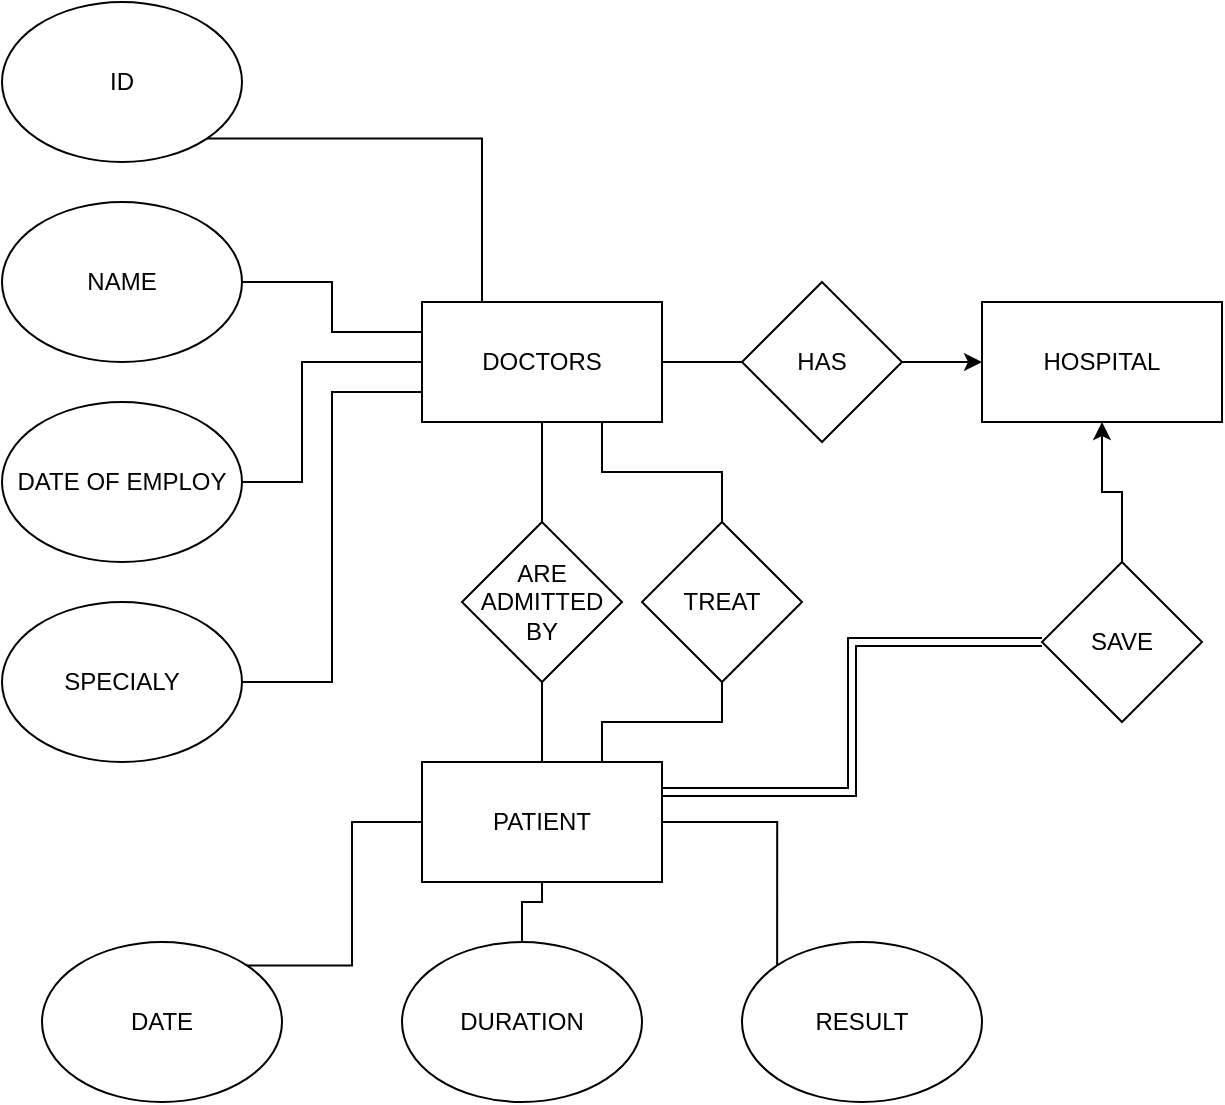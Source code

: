 <mxfile version="24.6.4" type="device">
  <diagram id="R2lEEEUBdFMjLlhIrx00" name="Page-1">
    <mxGraphModel dx="838" dy="423" grid="1" gridSize="10" guides="1" tooltips="1" connect="1" arrows="1" fold="1" page="1" pageScale="1" pageWidth="850" pageHeight="1100" math="0" shadow="0" extFonts="Permanent Marker^https://fonts.googleapis.com/css?family=Permanent+Marker">
      <root>
        <mxCell id="0" />
        <mxCell id="1" parent="0" />
        <mxCell id="ORWHl0Uz2HMiyAtqklrK-9" value="" style="edgeStyle=orthogonalEdgeStyle;rounded=0;orthogonalLoop=1;jettySize=auto;html=1;" edge="1" parent="1" source="ORWHl0Uz2HMiyAtqklrK-1" target="ORWHl0Uz2HMiyAtqklrK-3">
          <mxGeometry relative="1" as="geometry" />
        </mxCell>
        <mxCell id="ORWHl0Uz2HMiyAtqklrK-1" value="HAS" style="rhombus;whiteSpace=wrap;html=1;" vertex="1" parent="1">
          <mxGeometry x="540" y="280" width="80" height="80" as="geometry" />
        </mxCell>
        <mxCell id="ORWHl0Uz2HMiyAtqklrK-11" value="" style="edgeStyle=orthogonalEdgeStyle;rounded=0;orthogonalLoop=1;jettySize=auto;html=1;endArrow=none;endFill=0;" edge="1" parent="1" source="ORWHl0Uz2HMiyAtqklrK-2" target="ORWHl0Uz2HMiyAtqklrK-1">
          <mxGeometry relative="1" as="geometry" />
        </mxCell>
        <mxCell id="ORWHl0Uz2HMiyAtqklrK-2" value="DOCTORS" style="rounded=0;whiteSpace=wrap;html=1;" vertex="1" parent="1">
          <mxGeometry x="380" y="290" width="120" height="60" as="geometry" />
        </mxCell>
        <mxCell id="ORWHl0Uz2HMiyAtqklrK-3" value="HOSPITAL" style="rounded=0;whiteSpace=wrap;html=1;" vertex="1" parent="1">
          <mxGeometry x="660" y="290" width="120" height="60" as="geometry" />
        </mxCell>
        <mxCell id="ORWHl0Uz2HMiyAtqklrK-26" style="edgeStyle=orthogonalEdgeStyle;rounded=0;orthogonalLoop=1;jettySize=auto;html=1;exitX=1;exitY=0.5;exitDx=0;exitDy=0;entryX=0;entryY=0;entryDx=0;entryDy=0;endArrow=none;endFill=0;" edge="1" parent="1" source="ORWHl0Uz2HMiyAtqklrK-5" target="ORWHl0Uz2HMiyAtqklrK-24">
          <mxGeometry relative="1" as="geometry" />
        </mxCell>
        <mxCell id="ORWHl0Uz2HMiyAtqklrK-5" value="PATIENT" style="rounded=0;whiteSpace=wrap;html=1;" vertex="1" parent="1">
          <mxGeometry x="380" y="520" width="120" height="60" as="geometry" />
        </mxCell>
        <mxCell id="ORWHl0Uz2HMiyAtqklrK-12" value="" style="edgeStyle=orthogonalEdgeStyle;rounded=0;orthogonalLoop=1;jettySize=auto;html=1;endArrow=none;endFill=0;" edge="1" parent="1" source="ORWHl0Uz2HMiyAtqklrK-6" target="ORWHl0Uz2HMiyAtqklrK-2">
          <mxGeometry relative="1" as="geometry" />
        </mxCell>
        <mxCell id="ORWHl0Uz2HMiyAtqklrK-21" style="edgeStyle=orthogonalEdgeStyle;rounded=0;orthogonalLoop=1;jettySize=auto;html=1;exitX=0.5;exitY=1;exitDx=0;exitDy=0;entryX=0.5;entryY=0;entryDx=0;entryDy=0;endArrow=none;endFill=0;" edge="1" parent="1" source="ORWHl0Uz2HMiyAtqklrK-6" target="ORWHl0Uz2HMiyAtqklrK-5">
          <mxGeometry relative="1" as="geometry" />
        </mxCell>
        <mxCell id="ORWHl0Uz2HMiyAtqklrK-6" value="ARE ADMITTED BY" style="rhombus;whiteSpace=wrap;html=1;" vertex="1" parent="1">
          <mxGeometry x="400" y="400" width="80" height="80" as="geometry" />
        </mxCell>
        <mxCell id="ORWHl0Uz2HMiyAtqklrK-19" style="edgeStyle=orthogonalEdgeStyle;rounded=0;orthogonalLoop=1;jettySize=auto;html=1;exitX=1;exitY=0.5;exitDx=0;exitDy=0;entryX=0;entryY=0.5;entryDx=0;entryDy=0;endArrow=none;endFill=0;" edge="1" parent="1" source="ORWHl0Uz2HMiyAtqklrK-13" target="ORWHl0Uz2HMiyAtqklrK-2">
          <mxGeometry relative="1" as="geometry">
            <Array as="points">
              <mxPoint x="320" y="380" />
              <mxPoint x="320" y="320" />
            </Array>
          </mxGeometry>
        </mxCell>
        <mxCell id="ORWHl0Uz2HMiyAtqklrK-13" value="DATE OF EMPLOY" style="ellipse;whiteSpace=wrap;html=1;" vertex="1" parent="1">
          <mxGeometry x="170" y="340" width="120" height="80" as="geometry" />
        </mxCell>
        <mxCell id="ORWHl0Uz2HMiyAtqklrK-18" style="edgeStyle=orthogonalEdgeStyle;rounded=0;orthogonalLoop=1;jettySize=auto;html=1;exitX=1;exitY=0.5;exitDx=0;exitDy=0;entryX=0;entryY=0.25;entryDx=0;entryDy=0;endArrow=none;endFill=0;" edge="1" parent="1" source="ORWHl0Uz2HMiyAtqklrK-14" target="ORWHl0Uz2HMiyAtqklrK-2">
          <mxGeometry relative="1" as="geometry" />
        </mxCell>
        <mxCell id="ORWHl0Uz2HMiyAtqklrK-14" value="NAME" style="ellipse;whiteSpace=wrap;html=1;" vertex="1" parent="1">
          <mxGeometry x="170" y="240" width="120" height="80" as="geometry" />
        </mxCell>
        <mxCell id="ORWHl0Uz2HMiyAtqklrK-17" style="edgeStyle=orthogonalEdgeStyle;rounded=0;orthogonalLoop=1;jettySize=auto;html=1;exitX=1;exitY=1;exitDx=0;exitDy=0;entryX=0.25;entryY=0;entryDx=0;entryDy=0;endArrow=none;endFill=0;" edge="1" parent="1" source="ORWHl0Uz2HMiyAtqklrK-15" target="ORWHl0Uz2HMiyAtqklrK-2">
          <mxGeometry relative="1" as="geometry" />
        </mxCell>
        <mxCell id="ORWHl0Uz2HMiyAtqklrK-15" value="ID" style="ellipse;whiteSpace=wrap;html=1;" vertex="1" parent="1">
          <mxGeometry x="170" y="140" width="120" height="80" as="geometry" />
        </mxCell>
        <mxCell id="ORWHl0Uz2HMiyAtqklrK-20" style="edgeStyle=orthogonalEdgeStyle;rounded=0;orthogonalLoop=1;jettySize=auto;html=1;exitX=1;exitY=0.5;exitDx=0;exitDy=0;entryX=0;entryY=0.75;entryDx=0;entryDy=0;endArrow=none;endFill=0;" edge="1" parent="1" source="ORWHl0Uz2HMiyAtqklrK-16" target="ORWHl0Uz2HMiyAtqklrK-2">
          <mxGeometry relative="1" as="geometry" />
        </mxCell>
        <mxCell id="ORWHl0Uz2HMiyAtqklrK-16" value="SPECIALY" style="ellipse;whiteSpace=wrap;html=1;" vertex="1" parent="1">
          <mxGeometry x="170" y="440" width="120" height="80" as="geometry" />
        </mxCell>
        <mxCell id="ORWHl0Uz2HMiyAtqklrK-27" style="edgeStyle=orthogonalEdgeStyle;rounded=0;orthogonalLoop=1;jettySize=auto;html=1;exitX=1;exitY=0;exitDx=0;exitDy=0;entryX=0;entryY=0.5;entryDx=0;entryDy=0;endArrow=none;endFill=0;" edge="1" parent="1" source="ORWHl0Uz2HMiyAtqklrK-22" target="ORWHl0Uz2HMiyAtqklrK-5">
          <mxGeometry relative="1" as="geometry" />
        </mxCell>
        <mxCell id="ORWHl0Uz2HMiyAtqklrK-22" value="DATE" style="ellipse;whiteSpace=wrap;html=1;" vertex="1" parent="1">
          <mxGeometry x="190" y="610" width="120" height="80" as="geometry" />
        </mxCell>
        <mxCell id="ORWHl0Uz2HMiyAtqklrK-25" value="" style="edgeStyle=orthogonalEdgeStyle;rounded=0;orthogonalLoop=1;jettySize=auto;html=1;endArrow=none;endFill=0;" edge="1" parent="1" source="ORWHl0Uz2HMiyAtqklrK-23" target="ORWHl0Uz2HMiyAtqklrK-5">
          <mxGeometry relative="1" as="geometry" />
        </mxCell>
        <mxCell id="ORWHl0Uz2HMiyAtqklrK-23" value="DURATION" style="ellipse;whiteSpace=wrap;html=1;" vertex="1" parent="1">
          <mxGeometry x="370" y="610" width="120" height="80" as="geometry" />
        </mxCell>
        <mxCell id="ORWHl0Uz2HMiyAtqklrK-24" value="RESULT" style="ellipse;whiteSpace=wrap;html=1;" vertex="1" parent="1">
          <mxGeometry x="540" y="610" width="120" height="80" as="geometry" />
        </mxCell>
        <mxCell id="ORWHl0Uz2HMiyAtqklrK-29" style="edgeStyle=orthogonalEdgeStyle;rounded=0;orthogonalLoop=1;jettySize=auto;html=1;exitX=0;exitY=0.5;exitDx=0;exitDy=0;entryX=1;entryY=0.25;entryDx=0;entryDy=0;endArrow=none;endFill=0;shape=link;" edge="1" parent="1" source="ORWHl0Uz2HMiyAtqklrK-28" target="ORWHl0Uz2HMiyAtqklrK-5">
          <mxGeometry relative="1" as="geometry" />
        </mxCell>
        <mxCell id="ORWHl0Uz2HMiyAtqklrK-31" value="" style="edgeStyle=orthogonalEdgeStyle;rounded=0;orthogonalLoop=1;jettySize=auto;html=1;" edge="1" parent="1" source="ORWHl0Uz2HMiyAtqklrK-28" target="ORWHl0Uz2HMiyAtqklrK-3">
          <mxGeometry relative="1" as="geometry" />
        </mxCell>
        <mxCell id="ORWHl0Uz2HMiyAtqklrK-28" value="SAVE" style="rhombus;whiteSpace=wrap;html=1;" vertex="1" parent="1">
          <mxGeometry x="690" y="420" width="80" height="80" as="geometry" />
        </mxCell>
        <mxCell id="ORWHl0Uz2HMiyAtqklrK-33" style="edgeStyle=orthogonalEdgeStyle;rounded=0;orthogonalLoop=1;jettySize=auto;html=1;exitX=0.5;exitY=0;exitDx=0;exitDy=0;entryX=0.75;entryY=1;entryDx=0;entryDy=0;endArrow=none;endFill=0;" edge="1" parent="1" source="ORWHl0Uz2HMiyAtqklrK-32" target="ORWHl0Uz2HMiyAtqklrK-2">
          <mxGeometry relative="1" as="geometry" />
        </mxCell>
        <mxCell id="ORWHl0Uz2HMiyAtqklrK-34" style="edgeStyle=orthogonalEdgeStyle;rounded=0;orthogonalLoop=1;jettySize=auto;html=1;exitX=0.5;exitY=1;exitDx=0;exitDy=0;entryX=0.75;entryY=0;entryDx=0;entryDy=0;endArrow=none;endFill=0;" edge="1" parent="1" source="ORWHl0Uz2HMiyAtqklrK-32" target="ORWHl0Uz2HMiyAtqklrK-5">
          <mxGeometry relative="1" as="geometry" />
        </mxCell>
        <mxCell id="ORWHl0Uz2HMiyAtqklrK-32" value="TREAT" style="rhombus;whiteSpace=wrap;html=1;" vertex="1" parent="1">
          <mxGeometry x="490" y="400" width="80" height="80" as="geometry" />
        </mxCell>
      </root>
    </mxGraphModel>
  </diagram>
</mxfile>
